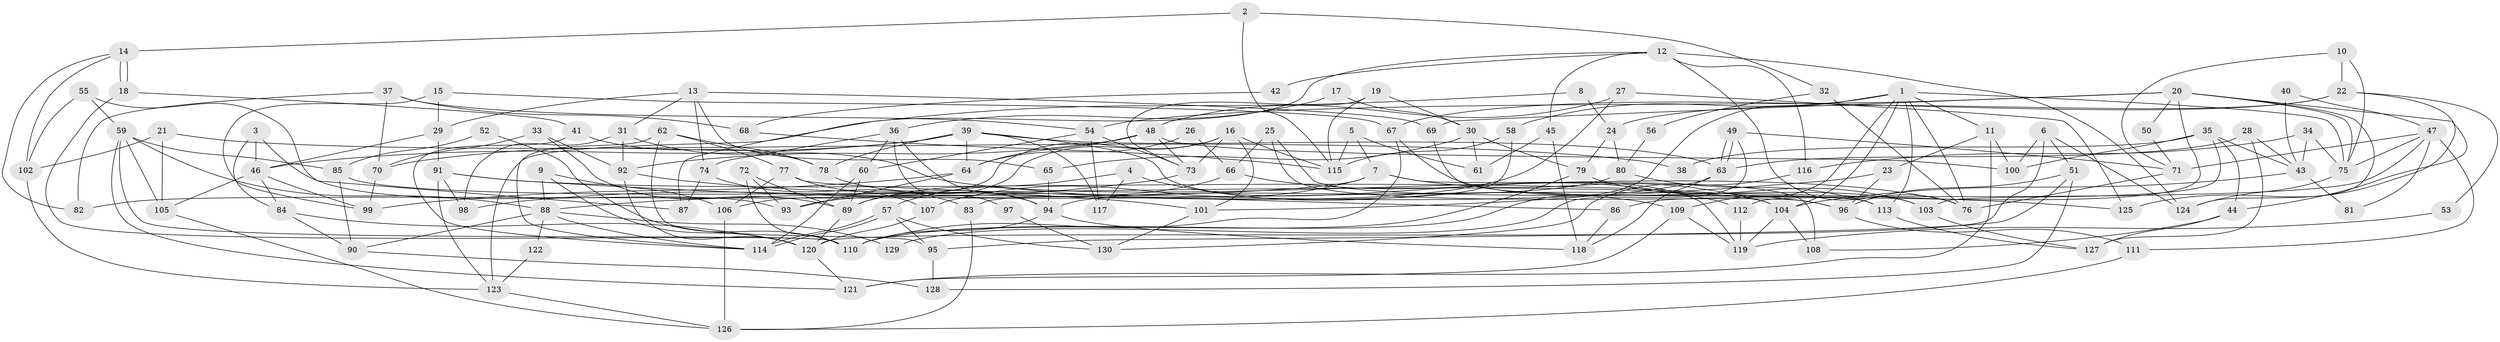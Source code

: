 // coarse degree distribution, {9: 0.05813953488372093, 3: 0.20930232558139536, 4: 0.1511627906976744, 8: 0.05813953488372093, 5: 0.13953488372093023, 7: 0.12790697674418605, 6: 0.11627906976744186, 2: 0.12790697674418605, 10: 0.011627906976744186}
// Generated by graph-tools (version 1.1) at 2025/52/02/27/25 19:52:02]
// undirected, 130 vertices, 260 edges
graph export_dot {
graph [start="1"]
  node [color=gray90,style=filled];
  1;
  2;
  3;
  4;
  5;
  6;
  7;
  8;
  9;
  10;
  11;
  12;
  13;
  14;
  15;
  16;
  17;
  18;
  19;
  20;
  21;
  22;
  23;
  24;
  25;
  26;
  27;
  28;
  29;
  30;
  31;
  32;
  33;
  34;
  35;
  36;
  37;
  38;
  39;
  40;
  41;
  42;
  43;
  44;
  45;
  46;
  47;
  48;
  49;
  50;
  51;
  52;
  53;
  54;
  55;
  56;
  57;
  58;
  59;
  60;
  61;
  62;
  63;
  64;
  65;
  66;
  67;
  68;
  69;
  70;
  71;
  72;
  73;
  74;
  75;
  76;
  77;
  78;
  79;
  80;
  81;
  82;
  83;
  84;
  85;
  86;
  87;
  88;
  89;
  90;
  91;
  92;
  93;
  94;
  95;
  96;
  97;
  98;
  99;
  100;
  101;
  102;
  103;
  104;
  105;
  106;
  107;
  108;
  109;
  110;
  111;
  112;
  113;
  114;
  115;
  116;
  117;
  118;
  119;
  120;
  121;
  122;
  123;
  124;
  125;
  126;
  127;
  128;
  129;
  130;
  1 -- 110;
  1 -- 104;
  1 -- 11;
  1 -- 58;
  1 -- 75;
  1 -- 76;
  1 -- 109;
  1 -- 113;
  2 -- 115;
  2 -- 14;
  2 -- 32;
  3 -- 93;
  3 -- 84;
  3 -- 46;
  4 -- 57;
  4 -- 109;
  4 -- 117;
  5 -- 7;
  5 -- 115;
  5 -- 61;
  6 -- 120;
  6 -- 100;
  6 -- 51;
  6 -- 124;
  7 -- 104;
  7 -- 107;
  7 -- 82;
  7 -- 108;
  8 -- 123;
  8 -- 24;
  9 -- 120;
  9 -- 88;
  9 -- 106;
  10 -- 71;
  10 -- 75;
  10 -- 22;
  11 -- 121;
  11 -- 23;
  11 -- 100;
  12 -- 124;
  12 -- 76;
  12 -- 42;
  12 -- 45;
  12 -- 87;
  12 -- 116;
  13 -- 65;
  13 -- 29;
  13 -- 31;
  13 -- 69;
  13 -- 74;
  14 -- 82;
  14 -- 18;
  14 -- 18;
  14 -- 102;
  15 -- 67;
  15 -- 29;
  15 -- 99;
  16 -- 101;
  16 -- 73;
  16 -- 89;
  16 -- 106;
  16 -- 115;
  17 -- 36;
  17 -- 30;
  18 -- 110;
  18 -- 41;
  19 -- 115;
  19 -- 30;
  19 -- 73;
  20 -- 124;
  20 -- 69;
  20 -- 44;
  20 -- 50;
  20 -- 54;
  20 -- 75;
  20 -- 112;
  21 -- 105;
  21 -- 102;
  21 -- 38;
  22 -- 125;
  22 -- 24;
  22 -- 53;
  22 -- 67;
  23 -- 88;
  23 -- 96;
  24 -- 80;
  24 -- 79;
  25 -- 66;
  25 -- 96;
  25 -- 113;
  26 -- 66;
  26 -- 64;
  27 -- 93;
  27 -- 48;
  27 -- 125;
  28 -- 127;
  28 -- 63;
  28 -- 43;
  29 -- 91;
  29 -- 46;
  30 -- 79;
  30 -- 61;
  30 -- 65;
  31 -- 92;
  31 -- 76;
  31 -- 98;
  32 -- 76;
  32 -- 56;
  33 -- 92;
  33 -- 70;
  33 -- 89;
  34 -- 43;
  34 -- 75;
  34 -- 116;
  35 -- 103;
  35 -- 43;
  35 -- 38;
  35 -- 44;
  35 -- 100;
  36 -- 60;
  36 -- 74;
  36 -- 94;
  36 -- 97;
  37 -- 54;
  37 -- 70;
  37 -- 68;
  37 -- 82;
  39 -- 117;
  39 -- 64;
  39 -- 46;
  39 -- 63;
  39 -- 70;
  39 -- 78;
  39 -- 119;
  40 -- 43;
  40 -- 47;
  41 -- 114;
  41 -- 78;
  42 -- 68;
  43 -- 104;
  43 -- 81;
  44 -- 108;
  44 -- 127;
  45 -- 118;
  45 -- 61;
  46 -- 84;
  46 -- 99;
  46 -- 105;
  47 -- 111;
  47 -- 75;
  47 -- 71;
  47 -- 81;
  47 -- 86;
  48 -- 100;
  48 -- 73;
  48 -- 64;
  48 -- 92;
  49 -- 71;
  49 -- 63;
  49 -- 63;
  49 -- 129;
  50 -- 71;
  51 -- 128;
  51 -- 95;
  51 -- 96;
  52 -- 110;
  52 -- 85;
  53 -- 119;
  54 -- 60;
  54 -- 73;
  54 -- 117;
  55 -- 102;
  55 -- 59;
  55 -- 87;
  56 -- 80;
  57 -- 114;
  57 -- 114;
  57 -- 95;
  57 -- 130;
  58 -- 83;
  58 -- 115;
  59 -- 110;
  59 -- 88;
  59 -- 85;
  59 -- 105;
  59 -- 121;
  60 -- 89;
  60 -- 114;
  62 -- 77;
  62 -- 78;
  62 -- 95;
  62 -- 114;
  63 -- 101;
  63 -- 118;
  64 -- 99;
  64 -- 93;
  65 -- 94;
  66 -- 89;
  66 -- 112;
  67 -- 110;
  67 -- 103;
  68 -- 115;
  69 -- 113;
  70 -- 99;
  71 -- 76;
  72 -- 110;
  72 -- 89;
  72 -- 93;
  73 -- 98;
  74 -- 87;
  74 -- 83;
  75 -- 124;
  77 -- 86;
  77 -- 106;
  77 -- 107;
  78 -- 94;
  79 -- 103;
  79 -- 110;
  80 -- 94;
  80 -- 113;
  83 -- 126;
  84 -- 120;
  84 -- 90;
  85 -- 104;
  85 -- 90;
  86 -- 118;
  88 -- 90;
  88 -- 114;
  88 -- 122;
  88 -- 129;
  89 -- 120;
  90 -- 128;
  91 -- 96;
  91 -- 98;
  91 -- 123;
  91 -- 125;
  92 -- 101;
  92 -- 120;
  94 -- 110;
  94 -- 118;
  95 -- 128;
  96 -- 111;
  97 -- 130;
  101 -- 130;
  102 -- 123;
  103 -- 127;
  104 -- 108;
  104 -- 119;
  105 -- 126;
  106 -- 126;
  107 -- 120;
  109 -- 121;
  109 -- 119;
  111 -- 126;
  112 -- 119;
  113 -- 127;
  116 -- 130;
  120 -- 121;
  122 -- 123;
  123 -- 126;
}
